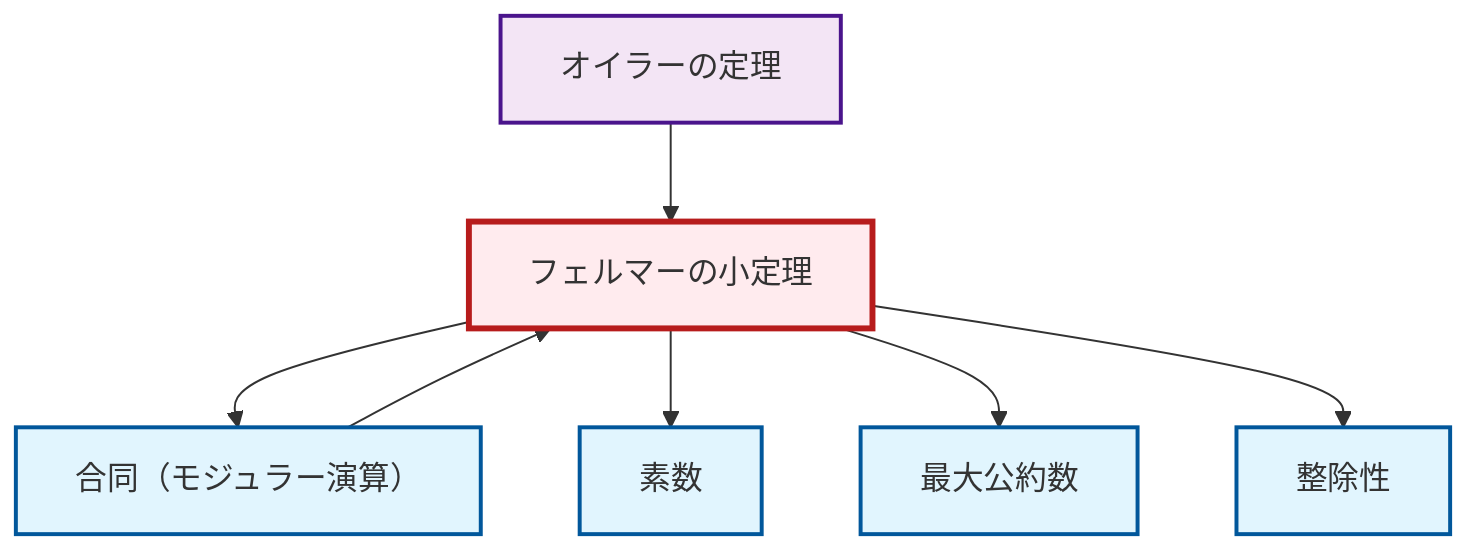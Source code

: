graph TD
    classDef definition fill:#e1f5fe,stroke:#01579b,stroke-width:2px
    classDef theorem fill:#f3e5f5,stroke:#4a148c,stroke-width:2px
    classDef axiom fill:#fff3e0,stroke:#e65100,stroke-width:2px
    classDef example fill:#e8f5e9,stroke:#1b5e20,stroke-width:2px
    classDef current fill:#ffebee,stroke:#b71c1c,stroke-width:3px
    thm-fermat-little["フェルマーの小定理"]:::theorem
    def-congruence["合同（モジュラー演算）"]:::definition
    def-divisibility["整除性"]:::definition
    def-prime["素数"]:::definition
    def-gcd["最大公約数"]:::definition
    thm-euler["オイラーの定理"]:::theorem
    thm-fermat-little --> def-congruence
    thm-fermat-little --> def-prime
    thm-fermat-little --> def-gcd
    thm-euler --> thm-fermat-little
    thm-fermat-little --> def-divisibility
    def-congruence --> thm-fermat-little
    class thm-fermat-little current